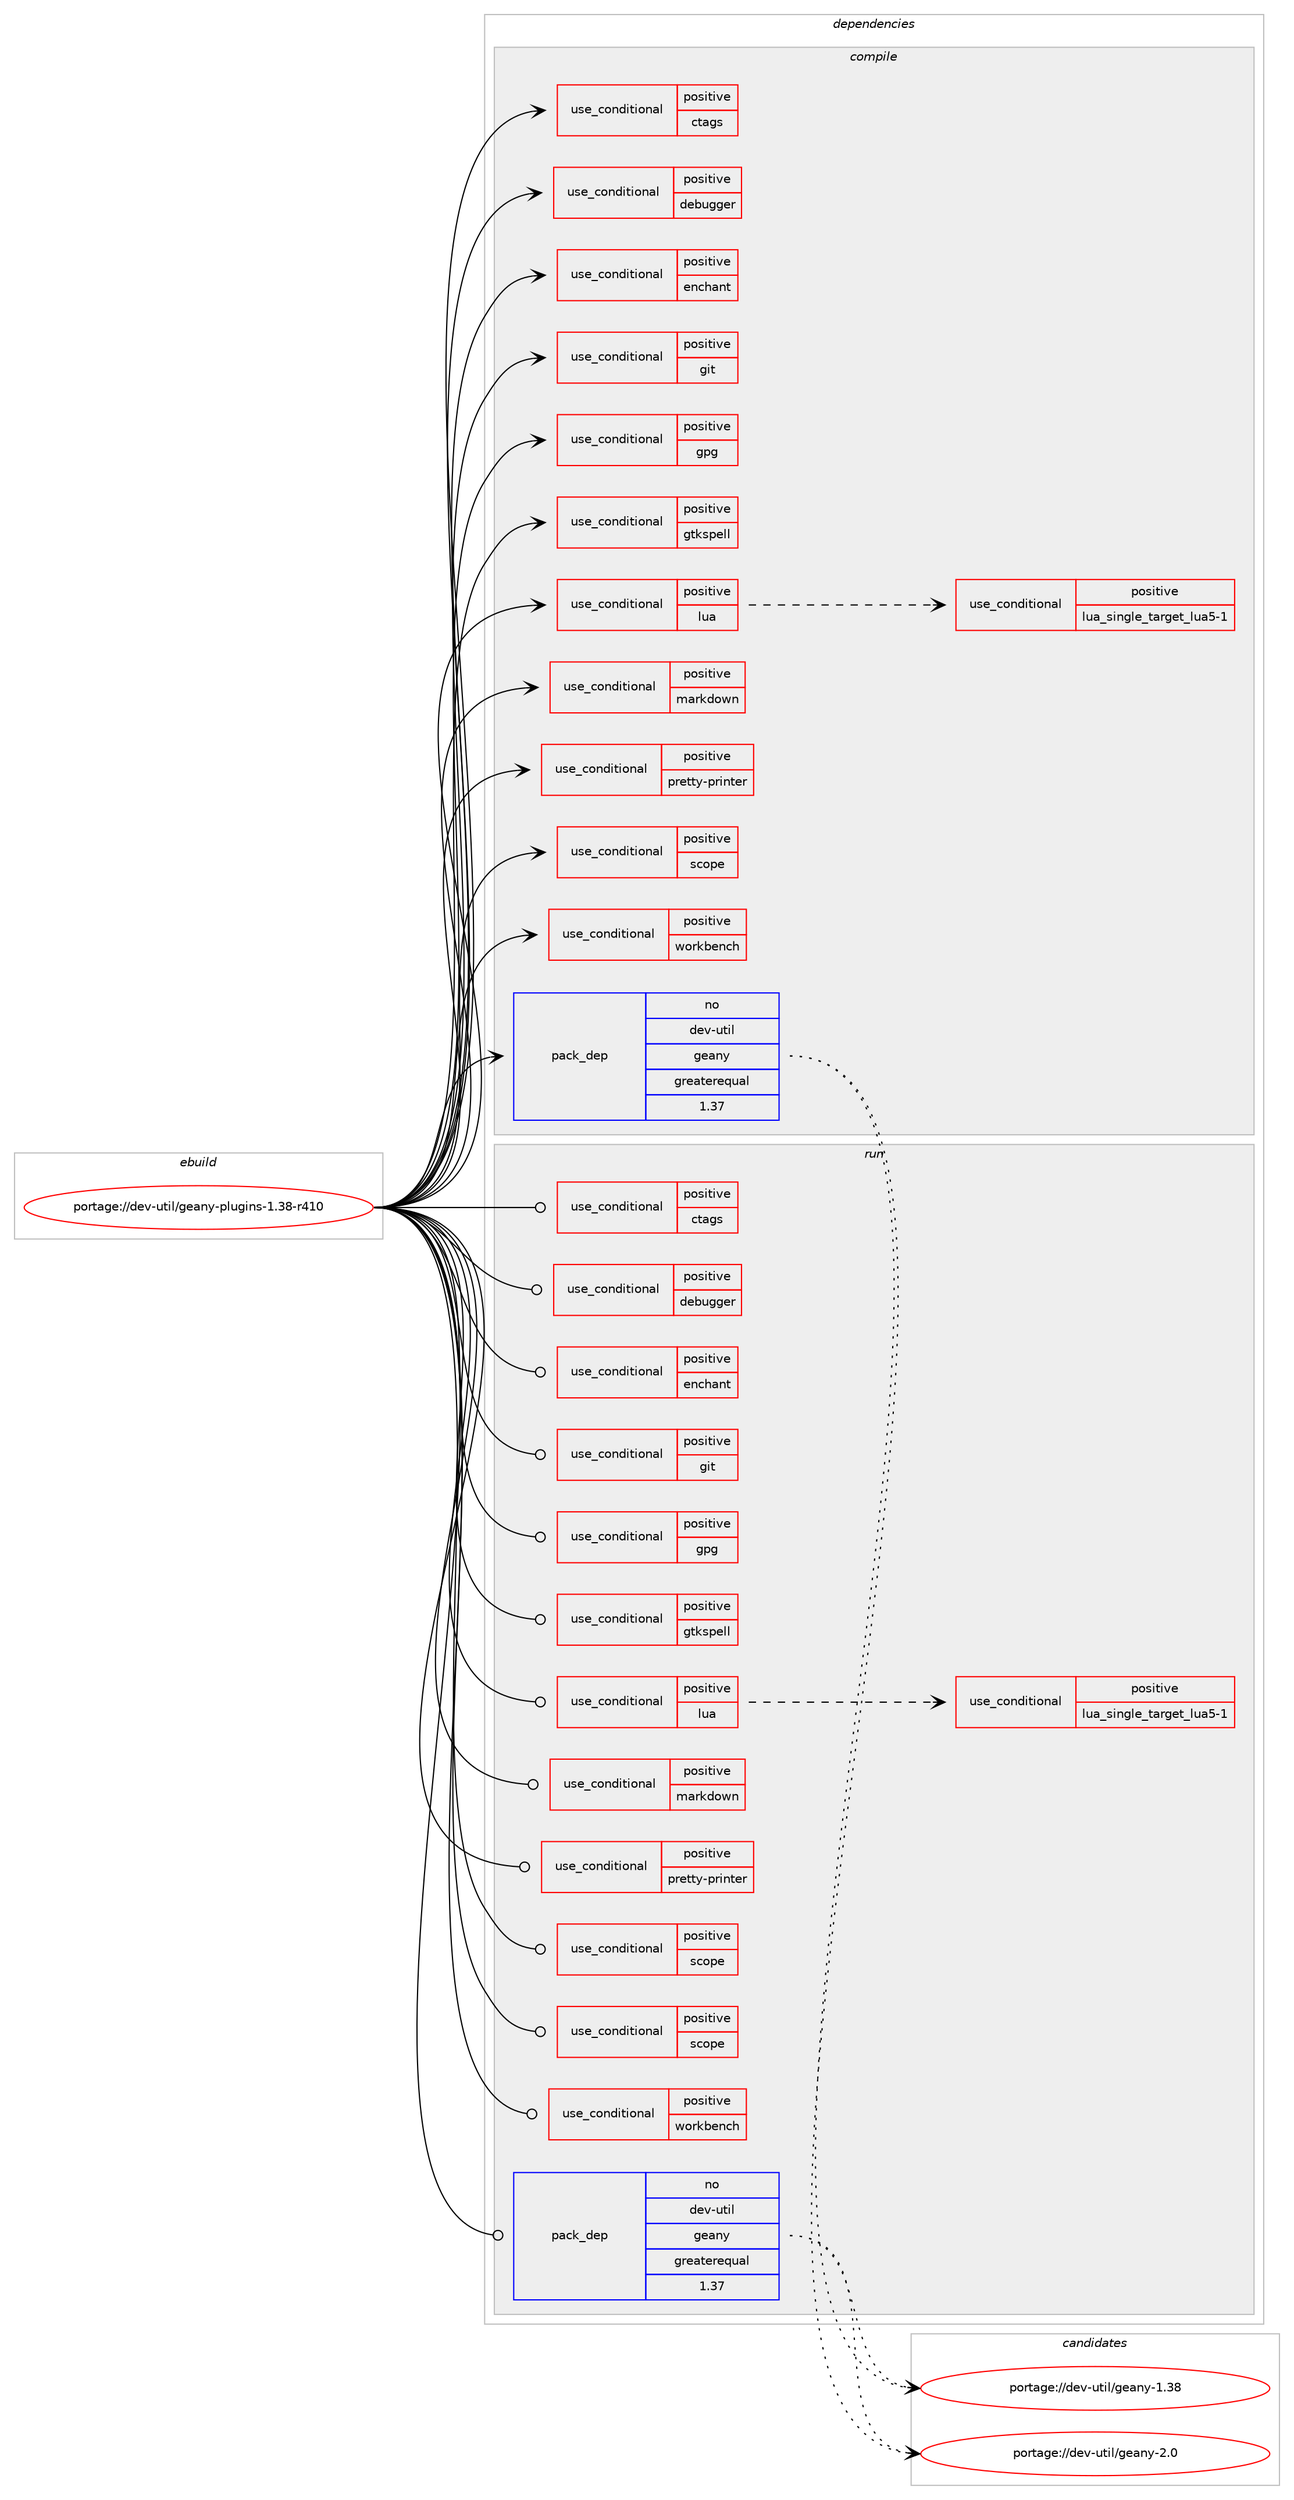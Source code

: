 digraph prolog {

# *************
# Graph options
# *************

newrank=true;
concentrate=true;
compound=true;
graph [rankdir=LR,fontname=Helvetica,fontsize=10,ranksep=1.5];#, ranksep=2.5, nodesep=0.2];
edge  [arrowhead=vee];
node  [fontname=Helvetica,fontsize=10];

# **********
# The ebuild
# **********

subgraph cluster_leftcol {
color=gray;
rank=same;
label=<<i>ebuild</i>>;
id [label="portage://dev-util/geany-plugins-1.38-r410", color=red, width=4, href="../dev-util/geany-plugins-1.38-r410.svg"];
}

# ****************
# The dependencies
# ****************

subgraph cluster_midcol {
color=gray;
label=<<i>dependencies</i>>;
subgraph cluster_compile {
fillcolor="#eeeeee";
style=filled;
label=<<i>compile</i>>;
subgraph cond59045 {
dependency109781 [label=<<TABLE BORDER="0" CELLBORDER="1" CELLSPACING="0" CELLPADDING="4"><TR><TD ROWSPAN="3" CELLPADDING="10">use_conditional</TD></TR><TR><TD>positive</TD></TR><TR><TD>ctags</TD></TR></TABLE>>, shape=none, color=red];
# *** BEGIN UNKNOWN DEPENDENCY TYPE (TODO) ***
# dependency109781 -> package_dependency(portage://dev-util/geany-plugins-1.38-r410,install,no,dev-util,ctags,none,[,,],[],[])
# *** END UNKNOWN DEPENDENCY TYPE (TODO) ***

}
id:e -> dependency109781:w [weight=20,style="solid",arrowhead="vee"];
subgraph cond59046 {
dependency109782 [label=<<TABLE BORDER="0" CELLBORDER="1" CELLSPACING="0" CELLPADDING="4"><TR><TD ROWSPAN="3" CELLPADDING="10">use_conditional</TD></TR><TR><TD>positive</TD></TR><TR><TD>debugger</TD></TR></TABLE>>, shape=none, color=red];
# *** BEGIN UNKNOWN DEPENDENCY TYPE (TODO) ***
# dependency109782 -> package_dependency(portage://dev-util/geany-plugins-1.38-r410,install,no,x11-libs,vte,none,[,,],[slot(2.91)],[])
# *** END UNKNOWN DEPENDENCY TYPE (TODO) ***

}
id:e -> dependency109782:w [weight=20,style="solid",arrowhead="vee"];
subgraph cond59047 {
dependency109783 [label=<<TABLE BORDER="0" CELLBORDER="1" CELLSPACING="0" CELLPADDING="4"><TR><TD ROWSPAN="3" CELLPADDING="10">use_conditional</TD></TR><TR><TD>positive</TD></TR><TR><TD>enchant</TD></TR></TABLE>>, shape=none, color=red];
# *** BEGIN UNKNOWN DEPENDENCY TYPE (TODO) ***
# dependency109783 -> package_dependency(portage://dev-util/geany-plugins-1.38-r410,install,no,app-text,enchant,none,[,,],any_same_slot,[])
# *** END UNKNOWN DEPENDENCY TYPE (TODO) ***

}
id:e -> dependency109783:w [weight=20,style="solid",arrowhead="vee"];
subgraph cond59048 {
dependency109784 [label=<<TABLE BORDER="0" CELLBORDER="1" CELLSPACING="0" CELLPADDING="4"><TR><TD ROWSPAN="3" CELLPADDING="10">use_conditional</TD></TR><TR><TD>positive</TD></TR><TR><TD>git</TD></TR></TABLE>>, shape=none, color=red];
# *** BEGIN UNKNOWN DEPENDENCY TYPE (TODO) ***
# dependency109784 -> package_dependency(portage://dev-util/geany-plugins-1.38-r410,install,no,dev-libs,libgit2,none,[,,],any_same_slot,[])
# *** END UNKNOWN DEPENDENCY TYPE (TODO) ***

}
id:e -> dependency109784:w [weight=20,style="solid",arrowhead="vee"];
subgraph cond59049 {
dependency109785 [label=<<TABLE BORDER="0" CELLBORDER="1" CELLSPACING="0" CELLPADDING="4"><TR><TD ROWSPAN="3" CELLPADDING="10">use_conditional</TD></TR><TR><TD>positive</TD></TR><TR><TD>gpg</TD></TR></TABLE>>, shape=none, color=red];
# *** BEGIN UNKNOWN DEPENDENCY TYPE (TODO) ***
# dependency109785 -> package_dependency(portage://dev-util/geany-plugins-1.38-r410,install,no,app-crypt,gpgme,none,[,,],any_same_slot,[])
# *** END UNKNOWN DEPENDENCY TYPE (TODO) ***

}
id:e -> dependency109785:w [weight=20,style="solid",arrowhead="vee"];
subgraph cond59050 {
dependency109786 [label=<<TABLE BORDER="0" CELLBORDER="1" CELLSPACING="0" CELLPADDING="4"><TR><TD ROWSPAN="3" CELLPADDING="10">use_conditional</TD></TR><TR><TD>positive</TD></TR><TR><TD>gtkspell</TD></TR></TABLE>>, shape=none, color=red];
# *** BEGIN UNKNOWN DEPENDENCY TYPE (TODO) ***
# dependency109786 -> package_dependency(portage://dev-util/geany-plugins-1.38-r410,install,no,app-text,gtkspell,none,[,,],[slot(3),equal],[])
# *** END UNKNOWN DEPENDENCY TYPE (TODO) ***

}
id:e -> dependency109786:w [weight=20,style="solid",arrowhead="vee"];
subgraph cond59051 {
dependency109787 [label=<<TABLE BORDER="0" CELLBORDER="1" CELLSPACING="0" CELLPADDING="4"><TR><TD ROWSPAN="3" CELLPADDING="10">use_conditional</TD></TR><TR><TD>positive</TD></TR><TR><TD>lua</TD></TR></TABLE>>, shape=none, color=red];
subgraph cond59052 {
dependency109788 [label=<<TABLE BORDER="0" CELLBORDER="1" CELLSPACING="0" CELLPADDING="4"><TR><TD ROWSPAN="3" CELLPADDING="10">use_conditional</TD></TR><TR><TD>positive</TD></TR><TR><TD>lua_single_target_lua5-1</TD></TR></TABLE>>, shape=none, color=red];
# *** BEGIN UNKNOWN DEPENDENCY TYPE (TODO) ***
# dependency109788 -> package_dependency(portage://dev-util/geany-plugins-1.38-r410,install,no,dev-lang,lua,none,[,,],[slot(5.1)],[use(enable(deprecated),none)])
# *** END UNKNOWN DEPENDENCY TYPE (TODO) ***

}
dependency109787:e -> dependency109788:w [weight=20,style="dashed",arrowhead="vee"];
}
id:e -> dependency109787:w [weight=20,style="solid",arrowhead="vee"];
subgraph cond59053 {
dependency109789 [label=<<TABLE BORDER="0" CELLBORDER="1" CELLSPACING="0" CELLPADDING="4"><TR><TD ROWSPAN="3" CELLPADDING="10">use_conditional</TD></TR><TR><TD>positive</TD></TR><TR><TD>markdown</TD></TR></TABLE>>, shape=none, color=red];
# *** BEGIN UNKNOWN DEPENDENCY TYPE (TODO) ***
# dependency109789 -> package_dependency(portage://dev-util/geany-plugins-1.38-r410,install,no,app-text,discount,none,[,,],any_same_slot,[])
# *** END UNKNOWN DEPENDENCY TYPE (TODO) ***

# *** BEGIN UNKNOWN DEPENDENCY TYPE (TODO) ***
# dependency109789 -> package_dependency(portage://dev-util/geany-plugins-1.38-r410,install,no,net-libs,webkit-gtk,none,[,,],[slot(4.1)],[])
# *** END UNKNOWN DEPENDENCY TYPE (TODO) ***

}
id:e -> dependency109789:w [weight=20,style="solid",arrowhead="vee"];
subgraph cond59054 {
dependency109790 [label=<<TABLE BORDER="0" CELLBORDER="1" CELLSPACING="0" CELLPADDING="4"><TR><TD ROWSPAN="3" CELLPADDING="10">use_conditional</TD></TR><TR><TD>positive</TD></TR><TR><TD>pretty-printer</TD></TR></TABLE>>, shape=none, color=red];
# *** BEGIN UNKNOWN DEPENDENCY TYPE (TODO) ***
# dependency109790 -> package_dependency(portage://dev-util/geany-plugins-1.38-r410,install,no,dev-libs,libxml2,none,[,,],[slot(2)],[])
# *** END UNKNOWN DEPENDENCY TYPE (TODO) ***

}
id:e -> dependency109790:w [weight=20,style="solid",arrowhead="vee"];
subgraph cond59055 {
dependency109791 [label=<<TABLE BORDER="0" CELLBORDER="1" CELLSPACING="0" CELLPADDING="4"><TR><TD ROWSPAN="3" CELLPADDING="10">use_conditional</TD></TR><TR><TD>positive</TD></TR><TR><TD>scope</TD></TR></TABLE>>, shape=none, color=red];
# *** BEGIN UNKNOWN DEPENDENCY TYPE (TODO) ***
# dependency109791 -> package_dependency(portage://dev-util/geany-plugins-1.38-r410,install,no,x11-libs,vte,none,[,,],[slot(2.91)],[])
# *** END UNKNOWN DEPENDENCY TYPE (TODO) ***

}
id:e -> dependency109791:w [weight=20,style="solid",arrowhead="vee"];
subgraph cond59056 {
dependency109792 [label=<<TABLE BORDER="0" CELLBORDER="1" CELLSPACING="0" CELLPADDING="4"><TR><TD ROWSPAN="3" CELLPADDING="10">use_conditional</TD></TR><TR><TD>positive</TD></TR><TR><TD>workbench</TD></TR></TABLE>>, shape=none, color=red];
# *** BEGIN UNKNOWN DEPENDENCY TYPE (TODO) ***
# dependency109792 -> package_dependency(portage://dev-util/geany-plugins-1.38-r410,install,no,dev-libs,libgit2,none,[,,],any_same_slot,[])
# *** END UNKNOWN DEPENDENCY TYPE (TODO) ***

}
id:e -> dependency109792:w [weight=20,style="solid",arrowhead="vee"];
# *** BEGIN UNKNOWN DEPENDENCY TYPE (TODO) ***
# id -> package_dependency(portage://dev-util/geany-plugins-1.38-r410,install,no,dev-libs,glib,none,[,,],[slot(2)],[])
# *** END UNKNOWN DEPENDENCY TYPE (TODO) ***

subgraph pack49345 {
dependency109793 [label=<<TABLE BORDER="0" CELLBORDER="1" CELLSPACING="0" CELLPADDING="4" WIDTH="220"><TR><TD ROWSPAN="6" CELLPADDING="30">pack_dep</TD></TR><TR><TD WIDTH="110">no</TD></TR><TR><TD>dev-util</TD></TR><TR><TD>geany</TD></TR><TR><TD>greaterequal</TD></TR><TR><TD>1.37</TD></TR></TABLE>>, shape=none, color=blue];
}
id:e -> dependency109793:w [weight=20,style="solid",arrowhead="vee"];
# *** BEGIN UNKNOWN DEPENDENCY TYPE (TODO) ***
# id -> package_dependency(portage://dev-util/geany-plugins-1.38-r410,install,no,x11-libs,gtk+,none,[,,],[slot(3)],[])
# *** END UNKNOWN DEPENDENCY TYPE (TODO) ***

}
subgraph cluster_compileandrun {
fillcolor="#eeeeee";
style=filled;
label=<<i>compile and run</i>>;
}
subgraph cluster_run {
fillcolor="#eeeeee";
style=filled;
label=<<i>run</i>>;
subgraph cond59057 {
dependency109794 [label=<<TABLE BORDER="0" CELLBORDER="1" CELLSPACING="0" CELLPADDING="4"><TR><TD ROWSPAN="3" CELLPADDING="10">use_conditional</TD></TR><TR><TD>positive</TD></TR><TR><TD>ctags</TD></TR></TABLE>>, shape=none, color=red];
# *** BEGIN UNKNOWN DEPENDENCY TYPE (TODO) ***
# dependency109794 -> package_dependency(portage://dev-util/geany-plugins-1.38-r410,run,no,dev-util,ctags,none,[,,],[],[])
# *** END UNKNOWN DEPENDENCY TYPE (TODO) ***

}
id:e -> dependency109794:w [weight=20,style="solid",arrowhead="odot"];
subgraph cond59058 {
dependency109795 [label=<<TABLE BORDER="0" CELLBORDER="1" CELLSPACING="0" CELLPADDING="4"><TR><TD ROWSPAN="3" CELLPADDING="10">use_conditional</TD></TR><TR><TD>positive</TD></TR><TR><TD>debugger</TD></TR></TABLE>>, shape=none, color=red];
# *** BEGIN UNKNOWN DEPENDENCY TYPE (TODO) ***
# dependency109795 -> package_dependency(portage://dev-util/geany-plugins-1.38-r410,run,no,x11-libs,vte,none,[,,],[slot(2.91)],[])
# *** END UNKNOWN DEPENDENCY TYPE (TODO) ***

}
id:e -> dependency109795:w [weight=20,style="solid",arrowhead="odot"];
subgraph cond59059 {
dependency109796 [label=<<TABLE BORDER="0" CELLBORDER="1" CELLSPACING="0" CELLPADDING="4"><TR><TD ROWSPAN="3" CELLPADDING="10">use_conditional</TD></TR><TR><TD>positive</TD></TR><TR><TD>enchant</TD></TR></TABLE>>, shape=none, color=red];
# *** BEGIN UNKNOWN DEPENDENCY TYPE (TODO) ***
# dependency109796 -> package_dependency(portage://dev-util/geany-plugins-1.38-r410,run,no,app-text,enchant,none,[,,],any_same_slot,[])
# *** END UNKNOWN DEPENDENCY TYPE (TODO) ***

}
id:e -> dependency109796:w [weight=20,style="solid",arrowhead="odot"];
subgraph cond59060 {
dependency109797 [label=<<TABLE BORDER="0" CELLBORDER="1" CELLSPACING="0" CELLPADDING="4"><TR><TD ROWSPAN="3" CELLPADDING="10">use_conditional</TD></TR><TR><TD>positive</TD></TR><TR><TD>git</TD></TR></TABLE>>, shape=none, color=red];
# *** BEGIN UNKNOWN DEPENDENCY TYPE (TODO) ***
# dependency109797 -> package_dependency(portage://dev-util/geany-plugins-1.38-r410,run,no,dev-libs,libgit2,none,[,,],any_same_slot,[])
# *** END UNKNOWN DEPENDENCY TYPE (TODO) ***

}
id:e -> dependency109797:w [weight=20,style="solid",arrowhead="odot"];
subgraph cond59061 {
dependency109798 [label=<<TABLE BORDER="0" CELLBORDER="1" CELLSPACING="0" CELLPADDING="4"><TR><TD ROWSPAN="3" CELLPADDING="10">use_conditional</TD></TR><TR><TD>positive</TD></TR><TR><TD>gpg</TD></TR></TABLE>>, shape=none, color=red];
# *** BEGIN UNKNOWN DEPENDENCY TYPE (TODO) ***
# dependency109798 -> package_dependency(portage://dev-util/geany-plugins-1.38-r410,run,no,app-crypt,gpgme,none,[,,],any_same_slot,[])
# *** END UNKNOWN DEPENDENCY TYPE (TODO) ***

}
id:e -> dependency109798:w [weight=20,style="solid",arrowhead="odot"];
subgraph cond59062 {
dependency109799 [label=<<TABLE BORDER="0" CELLBORDER="1" CELLSPACING="0" CELLPADDING="4"><TR><TD ROWSPAN="3" CELLPADDING="10">use_conditional</TD></TR><TR><TD>positive</TD></TR><TR><TD>gtkspell</TD></TR></TABLE>>, shape=none, color=red];
# *** BEGIN UNKNOWN DEPENDENCY TYPE (TODO) ***
# dependency109799 -> package_dependency(portage://dev-util/geany-plugins-1.38-r410,run,no,app-text,gtkspell,none,[,,],[slot(3),equal],[])
# *** END UNKNOWN DEPENDENCY TYPE (TODO) ***

}
id:e -> dependency109799:w [weight=20,style="solid",arrowhead="odot"];
subgraph cond59063 {
dependency109800 [label=<<TABLE BORDER="0" CELLBORDER="1" CELLSPACING="0" CELLPADDING="4"><TR><TD ROWSPAN="3" CELLPADDING="10">use_conditional</TD></TR><TR><TD>positive</TD></TR><TR><TD>lua</TD></TR></TABLE>>, shape=none, color=red];
subgraph cond59064 {
dependency109801 [label=<<TABLE BORDER="0" CELLBORDER="1" CELLSPACING="0" CELLPADDING="4"><TR><TD ROWSPAN="3" CELLPADDING="10">use_conditional</TD></TR><TR><TD>positive</TD></TR><TR><TD>lua_single_target_lua5-1</TD></TR></TABLE>>, shape=none, color=red];
# *** BEGIN UNKNOWN DEPENDENCY TYPE (TODO) ***
# dependency109801 -> package_dependency(portage://dev-util/geany-plugins-1.38-r410,run,no,dev-lang,lua,none,[,,],[slot(5.1)],[use(enable(deprecated),none)])
# *** END UNKNOWN DEPENDENCY TYPE (TODO) ***

}
dependency109800:e -> dependency109801:w [weight=20,style="dashed",arrowhead="vee"];
}
id:e -> dependency109800:w [weight=20,style="solid",arrowhead="odot"];
subgraph cond59065 {
dependency109802 [label=<<TABLE BORDER="0" CELLBORDER="1" CELLSPACING="0" CELLPADDING="4"><TR><TD ROWSPAN="3" CELLPADDING="10">use_conditional</TD></TR><TR><TD>positive</TD></TR><TR><TD>markdown</TD></TR></TABLE>>, shape=none, color=red];
# *** BEGIN UNKNOWN DEPENDENCY TYPE (TODO) ***
# dependency109802 -> package_dependency(portage://dev-util/geany-plugins-1.38-r410,run,no,app-text,discount,none,[,,],any_same_slot,[])
# *** END UNKNOWN DEPENDENCY TYPE (TODO) ***

# *** BEGIN UNKNOWN DEPENDENCY TYPE (TODO) ***
# dependency109802 -> package_dependency(portage://dev-util/geany-plugins-1.38-r410,run,no,net-libs,webkit-gtk,none,[,,],[slot(4.1)],[])
# *** END UNKNOWN DEPENDENCY TYPE (TODO) ***

}
id:e -> dependency109802:w [weight=20,style="solid",arrowhead="odot"];
subgraph cond59066 {
dependency109803 [label=<<TABLE BORDER="0" CELLBORDER="1" CELLSPACING="0" CELLPADDING="4"><TR><TD ROWSPAN="3" CELLPADDING="10">use_conditional</TD></TR><TR><TD>positive</TD></TR><TR><TD>pretty-printer</TD></TR></TABLE>>, shape=none, color=red];
# *** BEGIN UNKNOWN DEPENDENCY TYPE (TODO) ***
# dependency109803 -> package_dependency(portage://dev-util/geany-plugins-1.38-r410,run,no,dev-libs,libxml2,none,[,,],[slot(2)],[])
# *** END UNKNOWN DEPENDENCY TYPE (TODO) ***

}
id:e -> dependency109803:w [weight=20,style="solid",arrowhead="odot"];
subgraph cond59067 {
dependency109804 [label=<<TABLE BORDER="0" CELLBORDER="1" CELLSPACING="0" CELLPADDING="4"><TR><TD ROWSPAN="3" CELLPADDING="10">use_conditional</TD></TR><TR><TD>positive</TD></TR><TR><TD>scope</TD></TR></TABLE>>, shape=none, color=red];
# *** BEGIN UNKNOWN DEPENDENCY TYPE (TODO) ***
# dependency109804 -> package_dependency(portage://dev-util/geany-plugins-1.38-r410,run,no,dev-debug,gdb,none,[,,],[],[])
# *** END UNKNOWN DEPENDENCY TYPE (TODO) ***

}
id:e -> dependency109804:w [weight=20,style="solid",arrowhead="odot"];
subgraph cond59068 {
dependency109805 [label=<<TABLE BORDER="0" CELLBORDER="1" CELLSPACING="0" CELLPADDING="4"><TR><TD ROWSPAN="3" CELLPADDING="10">use_conditional</TD></TR><TR><TD>positive</TD></TR><TR><TD>scope</TD></TR></TABLE>>, shape=none, color=red];
# *** BEGIN UNKNOWN DEPENDENCY TYPE (TODO) ***
# dependency109805 -> package_dependency(portage://dev-util/geany-plugins-1.38-r410,run,no,x11-libs,vte,none,[,,],[slot(2.91)],[])
# *** END UNKNOWN DEPENDENCY TYPE (TODO) ***

}
id:e -> dependency109805:w [weight=20,style="solid",arrowhead="odot"];
subgraph cond59069 {
dependency109806 [label=<<TABLE BORDER="0" CELLBORDER="1" CELLSPACING="0" CELLPADDING="4"><TR><TD ROWSPAN="3" CELLPADDING="10">use_conditional</TD></TR><TR><TD>positive</TD></TR><TR><TD>workbench</TD></TR></TABLE>>, shape=none, color=red];
# *** BEGIN UNKNOWN DEPENDENCY TYPE (TODO) ***
# dependency109806 -> package_dependency(portage://dev-util/geany-plugins-1.38-r410,run,no,dev-libs,libgit2,none,[,,],any_same_slot,[])
# *** END UNKNOWN DEPENDENCY TYPE (TODO) ***

}
id:e -> dependency109806:w [weight=20,style="solid",arrowhead="odot"];
# *** BEGIN UNKNOWN DEPENDENCY TYPE (TODO) ***
# id -> package_dependency(portage://dev-util/geany-plugins-1.38-r410,run,no,dev-libs,glib,none,[,,],[slot(2)],[])
# *** END UNKNOWN DEPENDENCY TYPE (TODO) ***

subgraph pack49346 {
dependency109807 [label=<<TABLE BORDER="0" CELLBORDER="1" CELLSPACING="0" CELLPADDING="4" WIDTH="220"><TR><TD ROWSPAN="6" CELLPADDING="30">pack_dep</TD></TR><TR><TD WIDTH="110">no</TD></TR><TR><TD>dev-util</TD></TR><TR><TD>geany</TD></TR><TR><TD>greaterequal</TD></TR><TR><TD>1.37</TD></TR></TABLE>>, shape=none, color=blue];
}
id:e -> dependency109807:w [weight=20,style="solid",arrowhead="odot"];
# *** BEGIN UNKNOWN DEPENDENCY TYPE (TODO) ***
# id -> package_dependency(portage://dev-util/geany-plugins-1.38-r410,run,no,x11-libs,gtk+,none,[,,],[slot(3)],[])
# *** END UNKNOWN DEPENDENCY TYPE (TODO) ***

}
}

# **************
# The candidates
# **************

subgraph cluster_choices {
rank=same;
color=gray;
label=<<i>candidates</i>>;

subgraph choice49345 {
color=black;
nodesep=1;
choice1001011184511711610510847103101971101214549465156 [label="portage://dev-util/geany-1.38", color=red, width=4,href="../dev-util/geany-1.38.svg"];
choice10010111845117116105108471031019711012145504648 [label="portage://dev-util/geany-2.0", color=red, width=4,href="../dev-util/geany-2.0.svg"];
dependency109793:e -> choice1001011184511711610510847103101971101214549465156:w [style=dotted,weight="100"];
dependency109793:e -> choice10010111845117116105108471031019711012145504648:w [style=dotted,weight="100"];
}
subgraph choice49346 {
color=black;
nodesep=1;
choice1001011184511711610510847103101971101214549465156 [label="portage://dev-util/geany-1.38", color=red, width=4,href="../dev-util/geany-1.38.svg"];
choice10010111845117116105108471031019711012145504648 [label="portage://dev-util/geany-2.0", color=red, width=4,href="../dev-util/geany-2.0.svg"];
dependency109807:e -> choice1001011184511711610510847103101971101214549465156:w [style=dotted,weight="100"];
dependency109807:e -> choice10010111845117116105108471031019711012145504648:w [style=dotted,weight="100"];
}
}

}
